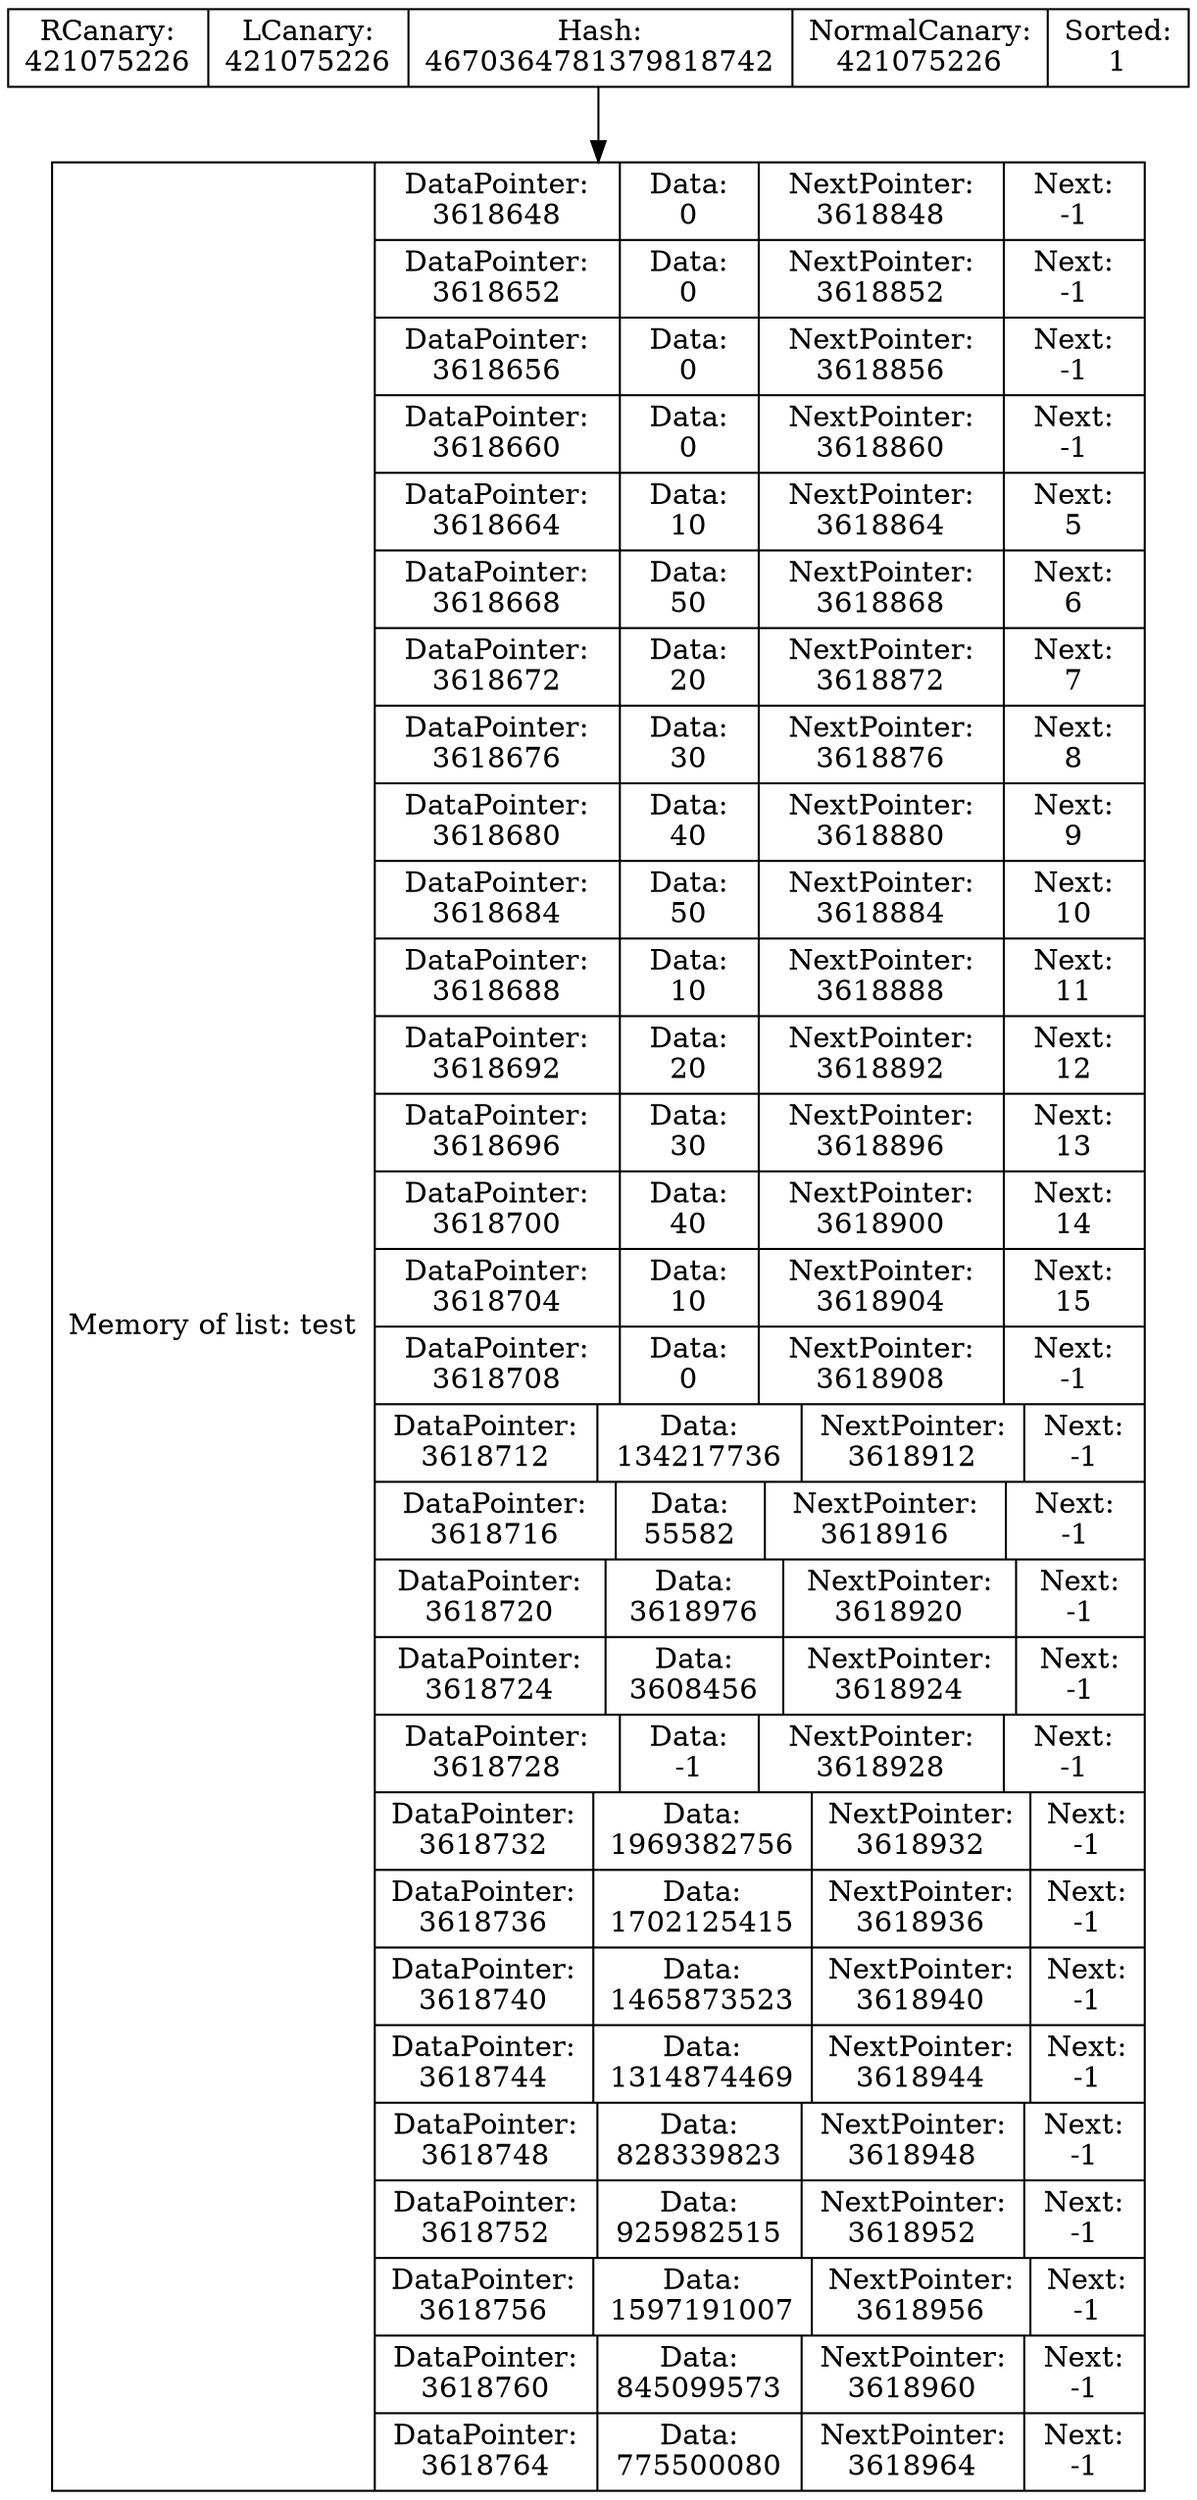 digraph G{
data [shape=record,label="{Memory of list: test} | {{DataPointer:\n3618648 | Data:\n0 | NextPointer:\n3618848 | Next:\n-1}
| {DataPointer:\n3618652 | Data:\n0 | NextPointer:\n3618852 | Next:\n-1}
| {DataPointer:\n3618656 | Data:\n0 | NextPointer:\n3618856 | Next:\n-1}
| {DataPointer:\n3618660 | Data:\n0 | NextPointer:\n3618860 | Next:\n-1}
| {DataPointer:\n3618664 | Data:\n10 | NextPointer:\n3618864 | Next:\n5}
| {DataPointer:\n3618668 | Data:\n50 | NextPointer:\n3618868 | Next:\n6}
| {DataPointer:\n3618672 | Data:\n20 | NextPointer:\n3618872 | Next:\n7}
| {DataPointer:\n3618676 | Data:\n30 | NextPointer:\n3618876 | Next:\n8}
| {DataPointer:\n3618680 | Data:\n40 | NextPointer:\n3618880 | Next:\n9}
| {DataPointer:\n3618684 | Data:\n50 | NextPointer:\n3618884 | Next:\n10}
| {DataPointer:\n3618688 | Data:\n10 | NextPointer:\n3618888 | Next:\n11}
| {DataPointer:\n3618692 | Data:\n20 | NextPointer:\n3618892 | Next:\n12}
| {DataPointer:\n3618696 | Data:\n30 | NextPointer:\n3618896 | Next:\n13}
| {DataPointer:\n3618700 | Data:\n40 | NextPointer:\n3618900 | Next:\n14}
| {DataPointer:\n3618704 | Data:\n10 | NextPointer:\n3618904 | Next:\n15}
| {DataPointer:\n3618708 | Data:\n0 | NextPointer:\n3618908 | Next:\n-1}
| {DataPointer:\n3618712 | Data:\n134217736 | NextPointer:\n3618912 | Next:\n-1}
| {DataPointer:\n3618716 | Data:\n55582 | NextPointer:\n3618916 | Next:\n-1}
| {DataPointer:\n3618720 | Data:\n3618976 | NextPointer:\n3618920 | Next:\n-1}
| {DataPointer:\n3618724 | Data:\n3608456 | NextPointer:\n3618924 | Next:\n-1}
| {DataPointer:\n3618728 | Data:\n-1 | NextPointer:\n3618928 | Next:\n-1}
| {DataPointer:\n3618732 | Data:\n1969382756 | NextPointer:\n3618932 | Next:\n-1}
| {DataPointer:\n3618736 | Data:\n1702125415 | NextPointer:\n3618936 | Next:\n-1}
| {DataPointer:\n3618740 | Data:\n1465873523 | NextPointer:\n3618940 | Next:\n-1}
| {DataPointer:\n3618744 | Data:\n1314874469 | NextPointer:\n3618944 | Next:\n-1}
| {DataPointer:\n3618748 | Data:\n828339823 | NextPointer:\n3618948 | Next:\n-1}
| {DataPointer:\n3618752 | Data:\n925982515 | NextPointer:\n3618952 | Next:\n-1}
| {DataPointer:\n3618756 | Data:\n1597191007 | NextPointer:\n3618956 | Next:\n-1}
| {DataPointer:\n3618760 | Data:\n845099573 | NextPointer:\n3618960 | Next:\n-1}
| {DataPointer:\n3618764 | Data:\n775500080 | NextPointer:\n3618964 | Next:\n-1}
}"];
Shild [shape=record,label=" RCanary:\n421075226 | LCanary:\n421075226 | Hash:\n4670364781379818742 | NormalCanary:\n421075226 | Sorted:\n1"];
Shild->data
}
